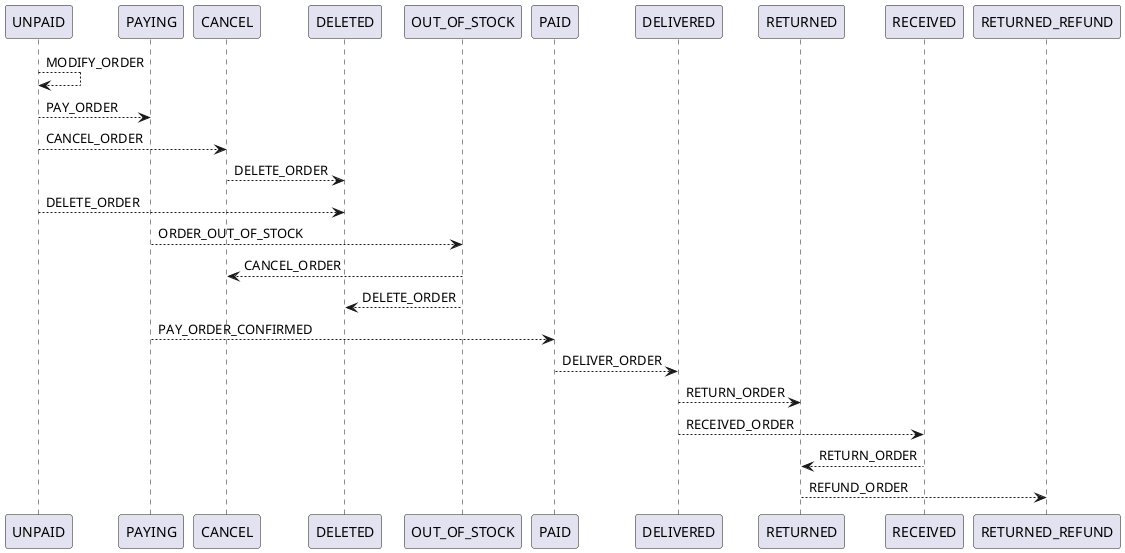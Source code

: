 @startuml
UNPAID --> UNPAID : MODIFY_ORDER
UNPAID --> PAYING : PAY_ORDER
UNPAID --> CANCEL : CANCEL_ORDER
CANCEL --> DELETED : DELETE_ORDER
UNPAID --> DELETED : DELETE_ORDER
PAYING --> OUT_OF_STOCK : ORDER_OUT_OF_STOCK
OUT_OF_STOCK --> CANCEL : CANCEL_ORDER
OUT_OF_STOCK --> DELETED : DELETE_ORDER
PAYING --> PAID : PAY_ORDER_CONFIRMED
PAID --> DELIVERED : DELIVER_ORDER
DELIVERED --> RETURNED : RETURN_ORDER
DELIVERED --> RECEIVED : RECEIVED_ORDER
RECEIVED --> RETURNED : RETURN_ORDER
RETURNED --> RETURNED_REFUND : REFUND_ORDER
@enduml